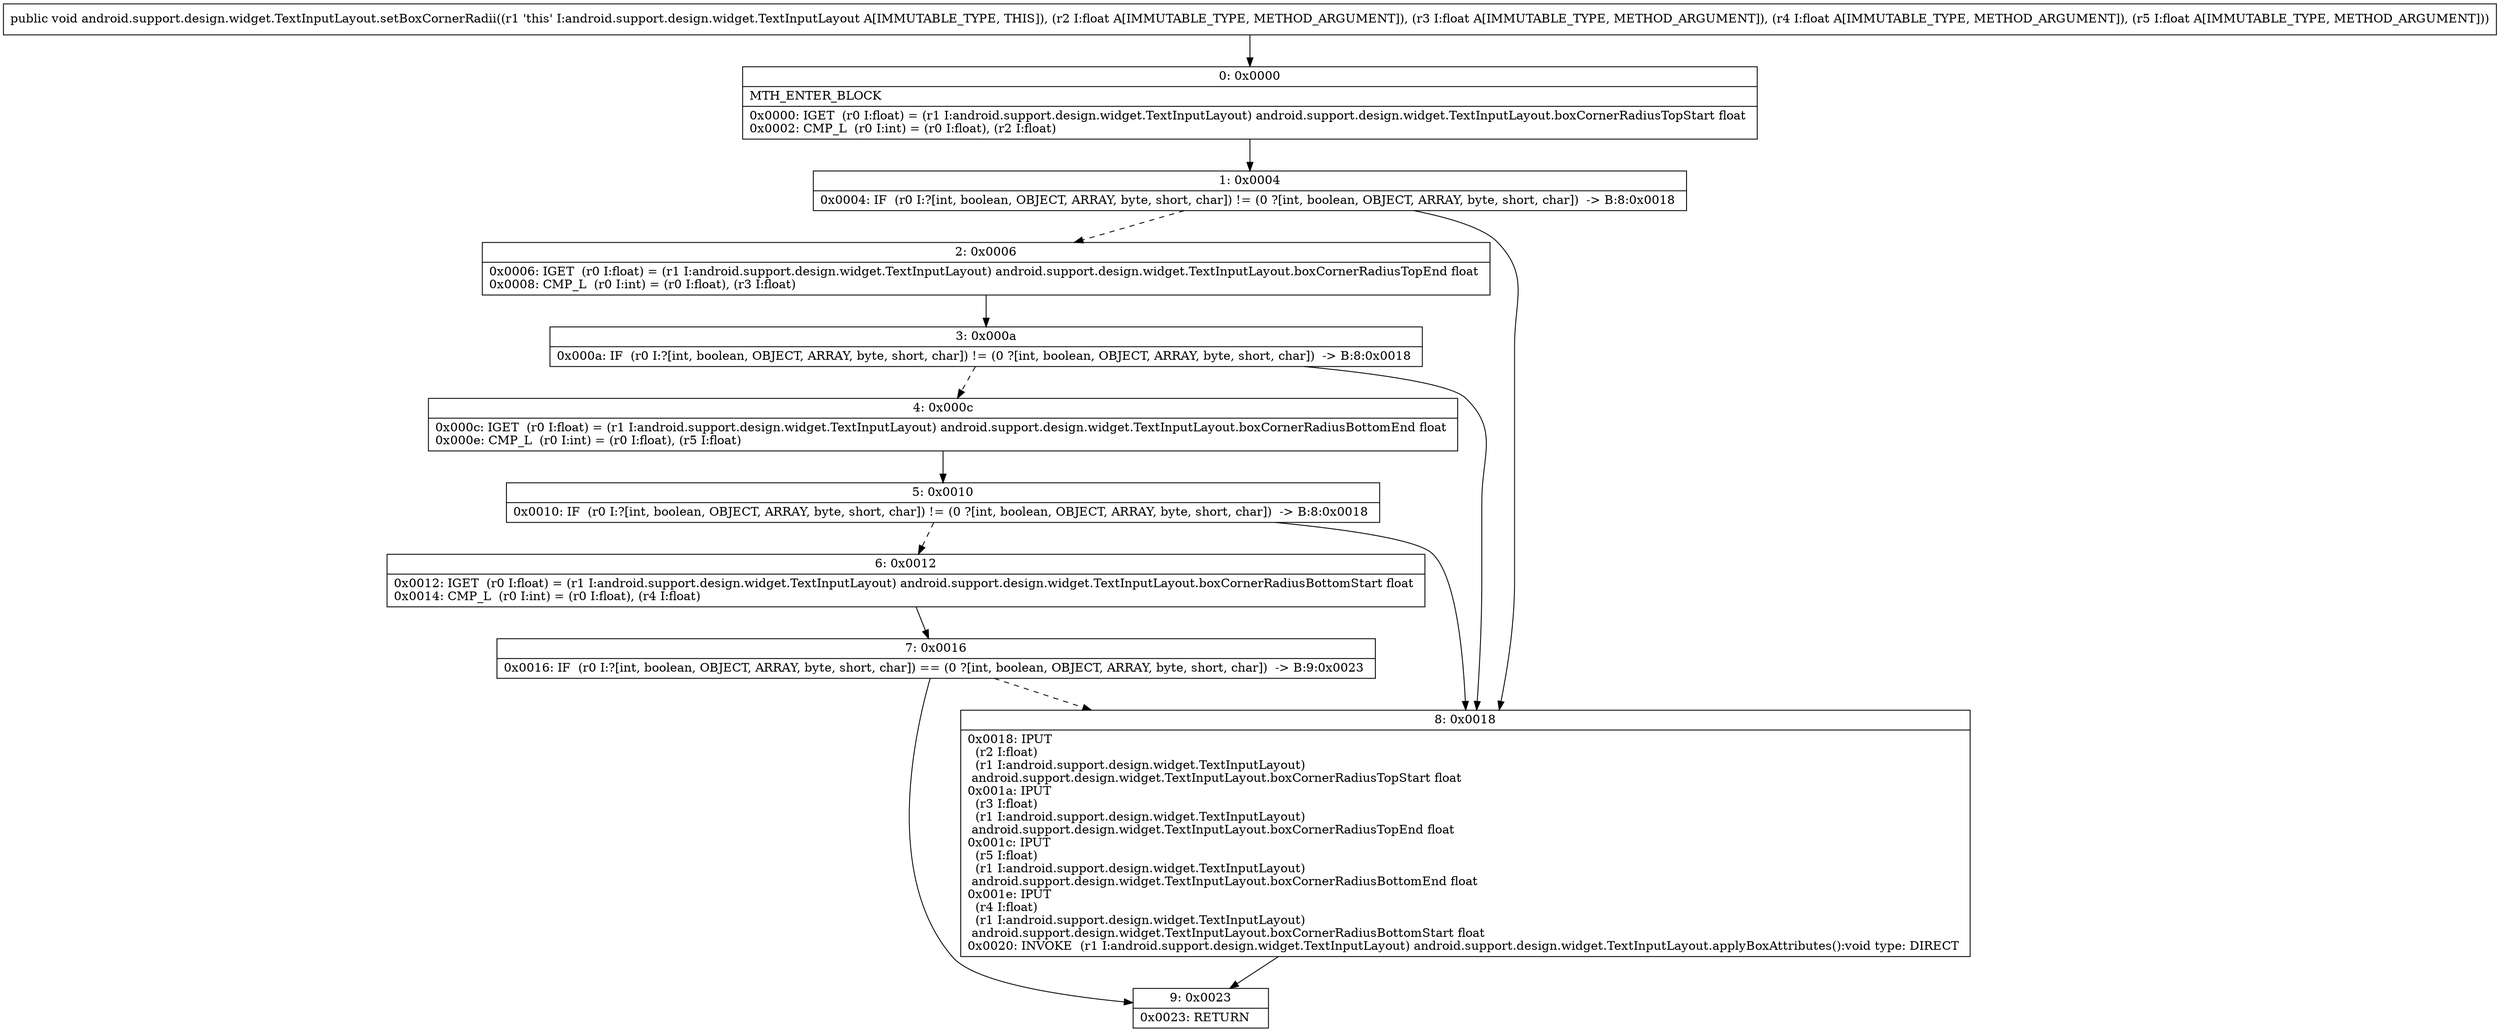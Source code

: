 digraph "CFG forandroid.support.design.widget.TextInputLayout.setBoxCornerRadii(FFFF)V" {
Node_0 [shape=record,label="{0\:\ 0x0000|MTH_ENTER_BLOCK\l|0x0000: IGET  (r0 I:float) = (r1 I:android.support.design.widget.TextInputLayout) android.support.design.widget.TextInputLayout.boxCornerRadiusTopStart float \l0x0002: CMP_L  (r0 I:int) = (r0 I:float), (r2 I:float) \l}"];
Node_1 [shape=record,label="{1\:\ 0x0004|0x0004: IF  (r0 I:?[int, boolean, OBJECT, ARRAY, byte, short, char]) != (0 ?[int, boolean, OBJECT, ARRAY, byte, short, char])  \-\> B:8:0x0018 \l}"];
Node_2 [shape=record,label="{2\:\ 0x0006|0x0006: IGET  (r0 I:float) = (r1 I:android.support.design.widget.TextInputLayout) android.support.design.widget.TextInputLayout.boxCornerRadiusTopEnd float \l0x0008: CMP_L  (r0 I:int) = (r0 I:float), (r3 I:float) \l}"];
Node_3 [shape=record,label="{3\:\ 0x000a|0x000a: IF  (r0 I:?[int, boolean, OBJECT, ARRAY, byte, short, char]) != (0 ?[int, boolean, OBJECT, ARRAY, byte, short, char])  \-\> B:8:0x0018 \l}"];
Node_4 [shape=record,label="{4\:\ 0x000c|0x000c: IGET  (r0 I:float) = (r1 I:android.support.design.widget.TextInputLayout) android.support.design.widget.TextInputLayout.boxCornerRadiusBottomEnd float \l0x000e: CMP_L  (r0 I:int) = (r0 I:float), (r5 I:float) \l}"];
Node_5 [shape=record,label="{5\:\ 0x0010|0x0010: IF  (r0 I:?[int, boolean, OBJECT, ARRAY, byte, short, char]) != (0 ?[int, boolean, OBJECT, ARRAY, byte, short, char])  \-\> B:8:0x0018 \l}"];
Node_6 [shape=record,label="{6\:\ 0x0012|0x0012: IGET  (r0 I:float) = (r1 I:android.support.design.widget.TextInputLayout) android.support.design.widget.TextInputLayout.boxCornerRadiusBottomStart float \l0x0014: CMP_L  (r0 I:int) = (r0 I:float), (r4 I:float) \l}"];
Node_7 [shape=record,label="{7\:\ 0x0016|0x0016: IF  (r0 I:?[int, boolean, OBJECT, ARRAY, byte, short, char]) == (0 ?[int, boolean, OBJECT, ARRAY, byte, short, char])  \-\> B:9:0x0023 \l}"];
Node_8 [shape=record,label="{8\:\ 0x0018|0x0018: IPUT  \l  (r2 I:float)\l  (r1 I:android.support.design.widget.TextInputLayout)\l android.support.design.widget.TextInputLayout.boxCornerRadiusTopStart float \l0x001a: IPUT  \l  (r3 I:float)\l  (r1 I:android.support.design.widget.TextInputLayout)\l android.support.design.widget.TextInputLayout.boxCornerRadiusTopEnd float \l0x001c: IPUT  \l  (r5 I:float)\l  (r1 I:android.support.design.widget.TextInputLayout)\l android.support.design.widget.TextInputLayout.boxCornerRadiusBottomEnd float \l0x001e: IPUT  \l  (r4 I:float)\l  (r1 I:android.support.design.widget.TextInputLayout)\l android.support.design.widget.TextInputLayout.boxCornerRadiusBottomStart float \l0x0020: INVOKE  (r1 I:android.support.design.widget.TextInputLayout) android.support.design.widget.TextInputLayout.applyBoxAttributes():void type: DIRECT \l}"];
Node_9 [shape=record,label="{9\:\ 0x0023|0x0023: RETURN   \l}"];
MethodNode[shape=record,label="{public void android.support.design.widget.TextInputLayout.setBoxCornerRadii((r1 'this' I:android.support.design.widget.TextInputLayout A[IMMUTABLE_TYPE, THIS]), (r2 I:float A[IMMUTABLE_TYPE, METHOD_ARGUMENT]), (r3 I:float A[IMMUTABLE_TYPE, METHOD_ARGUMENT]), (r4 I:float A[IMMUTABLE_TYPE, METHOD_ARGUMENT]), (r5 I:float A[IMMUTABLE_TYPE, METHOD_ARGUMENT])) }"];
MethodNode -> Node_0;
Node_0 -> Node_1;
Node_1 -> Node_2[style=dashed];
Node_1 -> Node_8;
Node_2 -> Node_3;
Node_3 -> Node_4[style=dashed];
Node_3 -> Node_8;
Node_4 -> Node_5;
Node_5 -> Node_6[style=dashed];
Node_5 -> Node_8;
Node_6 -> Node_7;
Node_7 -> Node_8[style=dashed];
Node_7 -> Node_9;
Node_8 -> Node_9;
}

